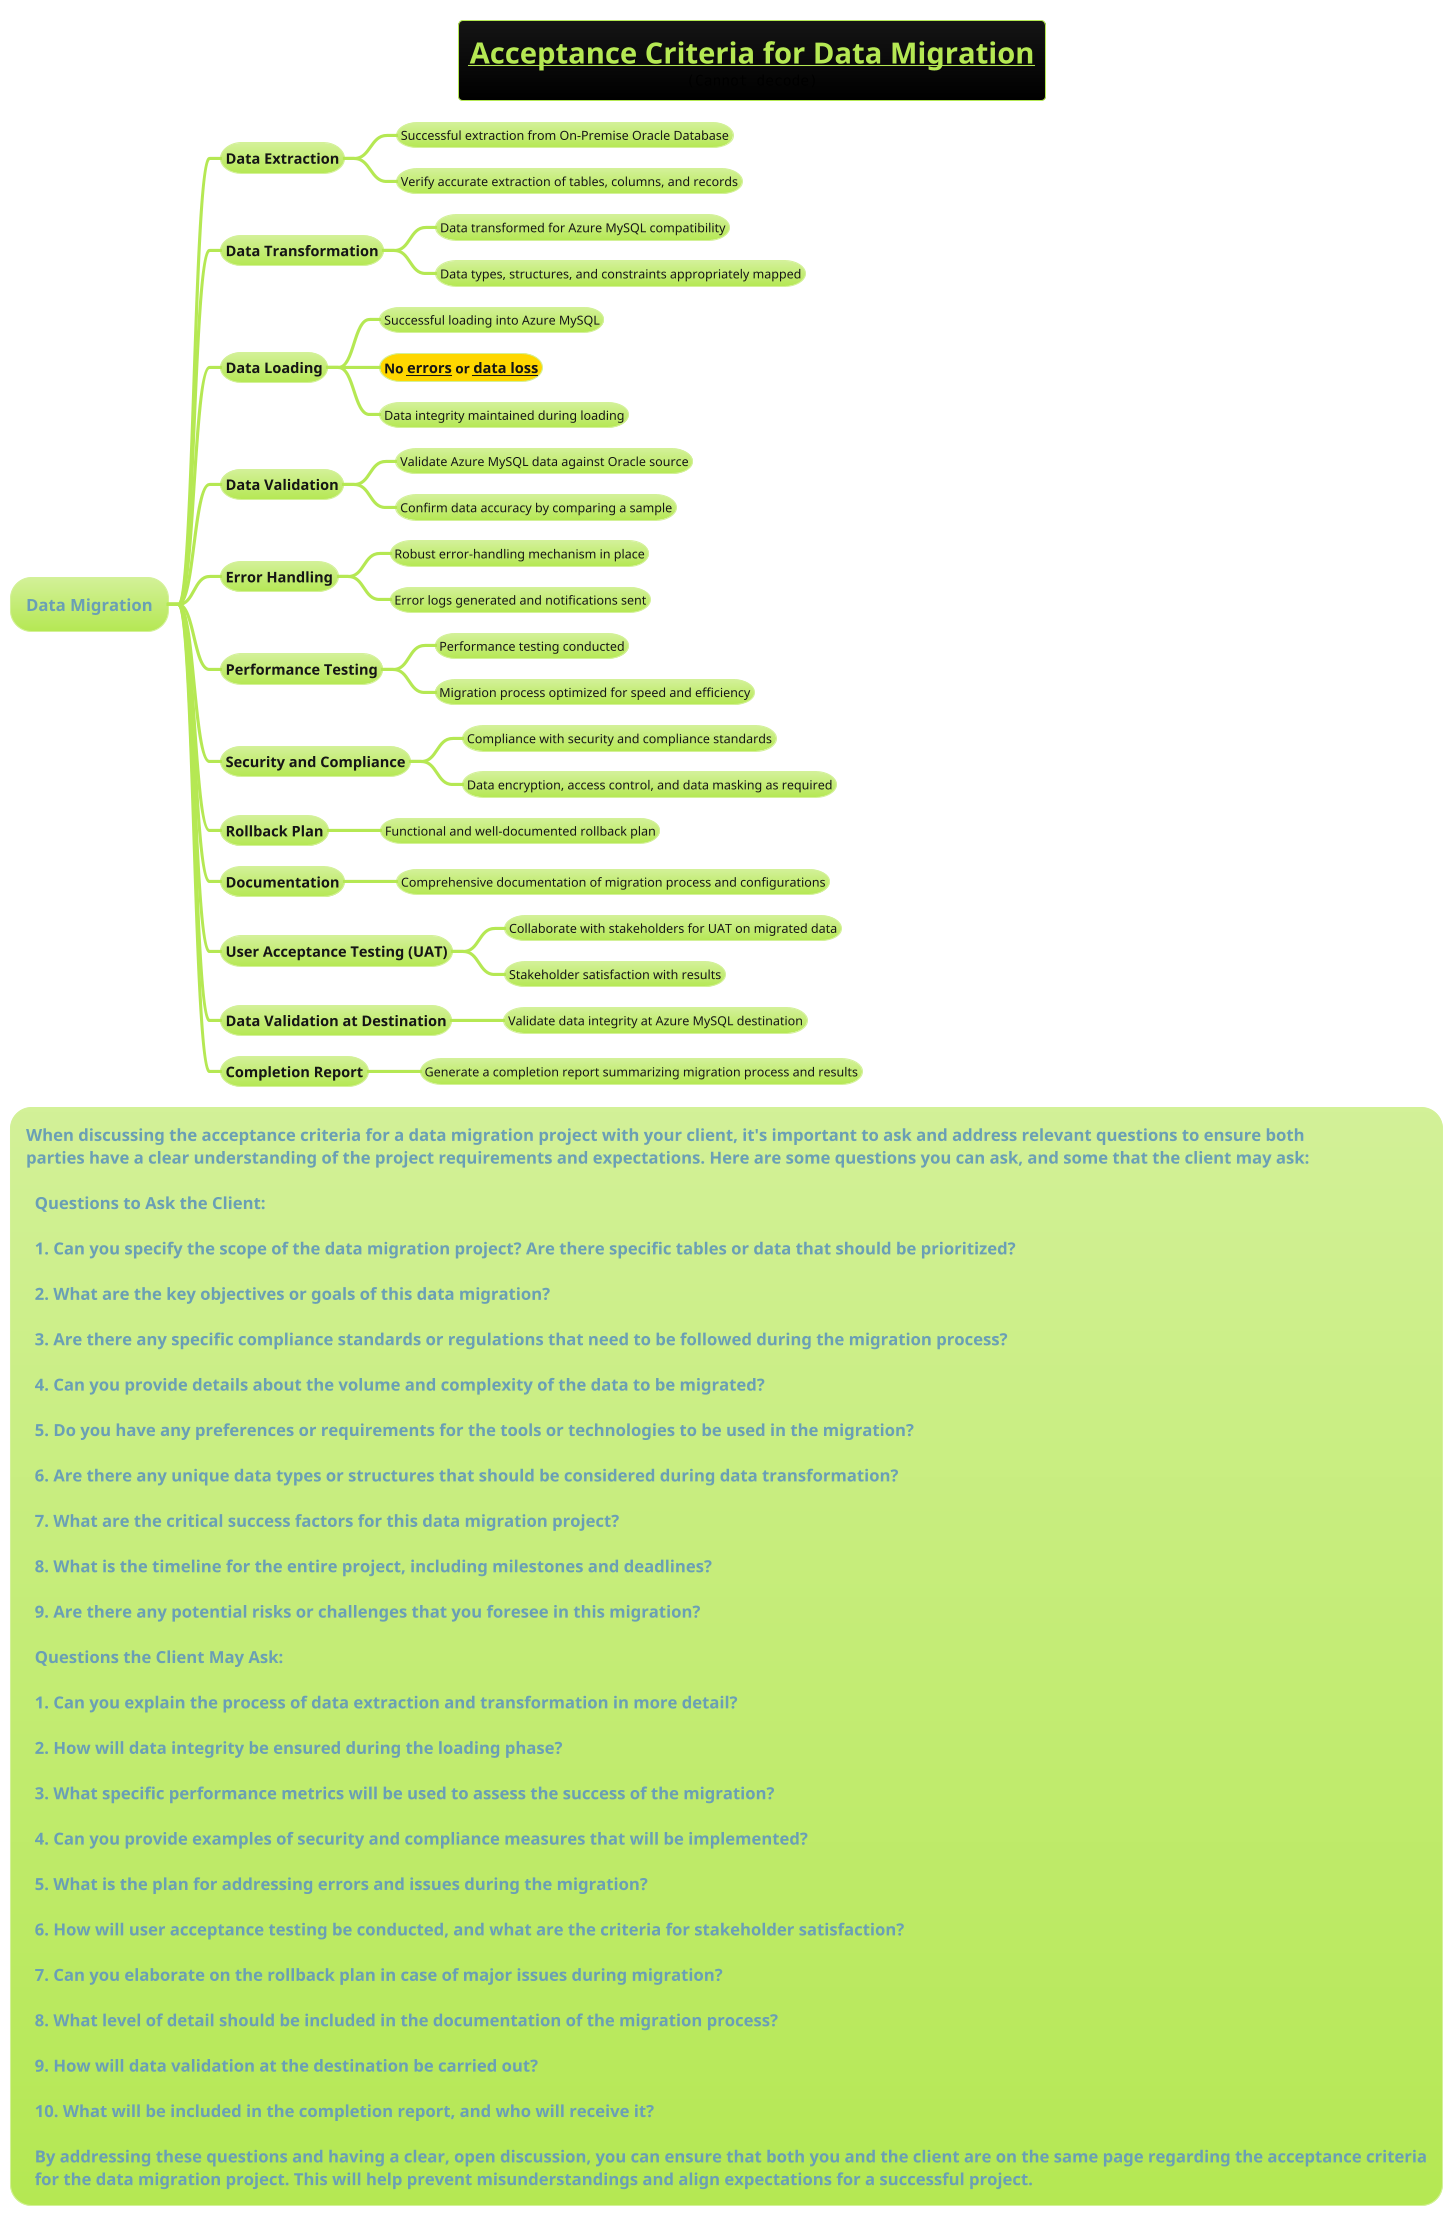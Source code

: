 @startmindmap
title =__Acceptance Criteria for Data Migration__\n<img:images/img.png>
!theme hacker

* Data Migration
** Data Extraction
*** Successful extraction from On-Premise Oracle Database
*** Verify accurate extraction of tables, columns, and records

** Data Transformation
*** Data transformed for Azure MySQL compatibility
*** Data types, structures, and constraints appropriately mapped

** Data Loading
*** Successful loading into Azure MySQL
***[#gold] ===No __errors__ or __data loss__
*** Data integrity maintained during loading

** Data Validation
*** Validate Azure MySQL data against Oracle source
*** Confirm data accuracy by comparing a sample

** Error Handling
*** Robust error-handling mechanism in place
*** Error logs generated and notifications sent

** Performance Testing
*** Performance testing conducted
*** Migration process optimized for speed and efficiency

** Security and Compliance
*** Compliance with security and compliance standards
*** Data encryption, access control, and data masking as required

** Rollback Plan
*** Functional and well-documented rollback plan

** Documentation
*** Comprehensive documentation of migration process and configurations

** User Acceptance Testing (UAT)
*** Collaborate with stakeholders for UAT on migrated data
*** Stakeholder satisfaction with results

** Data Validation at Destination
*** Validate data integrity at Azure MySQL destination

** Completion Report
*** Generate a completion report summarizing migration process and results

*:When discussing the acceptance criteria for a data migration project with your client, it's important to ask and address relevant questions to ensure both
parties have a clear understanding of the project requirements and expectations. Here are some questions you can ask, and some that the client may ask:

  **Questions to Ask the Client:**

  1. Can you specify the scope of the data migration project? Are there specific tables or data that should be prioritized?

  2. What are the key objectives or goals of this data migration?

  3. Are there any specific compliance standards or regulations that need to be followed during the migration process?

  4. Can you provide details about the volume and complexity of the data to be migrated?

  5. Do you have any preferences or requirements for the tools or technologies to be used in the migration?

  6. Are there any unique data types or structures that should be considered during data transformation?

  7. What are the critical success factors for this data migration project?

  8. What is the timeline for the entire project, including milestones and deadlines?

  9. Are there any potential risks or challenges that you foresee in this migration?

  **Questions the Client May Ask:**

  1. Can you explain the process of data extraction and transformation in more detail?

  2. How will data integrity be ensured during the loading phase?

  3. What specific performance metrics will be used to assess the success of the migration?

  4. Can you provide examples of security and compliance measures that will be implemented?

  5. What is the plan for addressing errors and issues during the migration?

  6. How will user acceptance testing be conducted, and what are the criteria for stakeholder satisfaction?

  7. Can you elaborate on the rollback plan in case of major issues during migration?

  8. What level of detail should be included in the documentation of the migration process?

  9. How will data validation at the destination be carried out?

  10. What will be included in the completion report, and who will receive it?

  By addressing these questions and having a clear, open discussion, you can ensure that both you and the client are on the same page regarding the acceptance criteria
  for the data migration project. This will help prevent misunderstandings and align expectations for a successful project.;

@endmindmap
